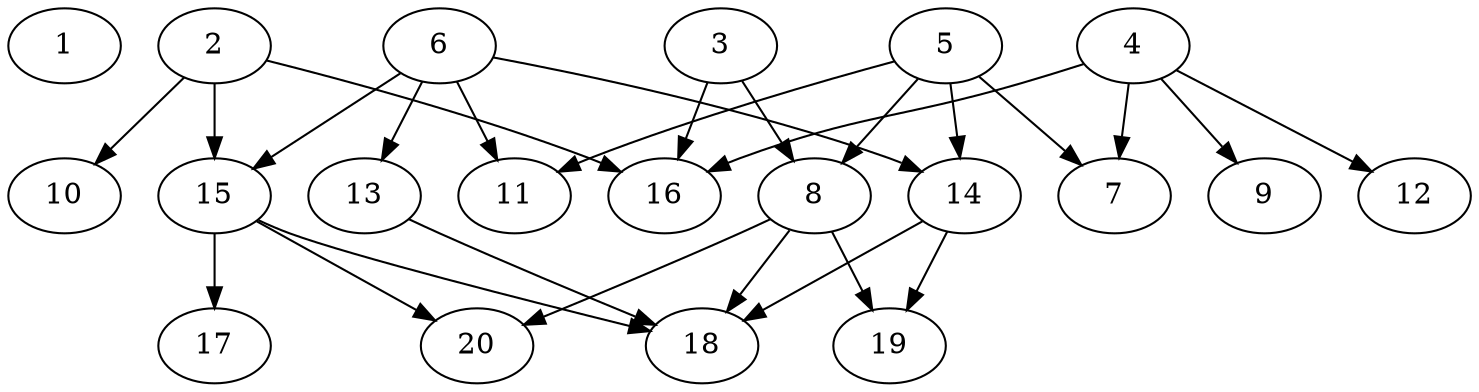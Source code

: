 // DAG automatically generated by daggen at Sat Jul 27 15:39:05 2019
// ./daggen --dot -n 20 --ccr 0.5 --fat 0.8 --regular 0.5 --density 0.4 --mindata 5242880 --maxdata 52428800 
digraph G {
  1 [size="66924544", alpha="0.17", expect_size="33462272"] 
  2 [size="34041856", alpha="0.04", expect_size="17020928"] 
  2 -> 10 [size ="17020928"]
  2 -> 15 [size ="17020928"]
  2 -> 16 [size ="17020928"]
  3 [size="99074048", alpha="0.07", expect_size="49537024"] 
  3 -> 8 [size ="49537024"]
  3 -> 16 [size ="49537024"]
  4 [size="34881536", alpha="0.06", expect_size="17440768"] 
  4 -> 7 [size ="17440768"]
  4 -> 9 [size ="17440768"]
  4 -> 12 [size ="17440768"]
  4 -> 16 [size ="17440768"]
  5 [size="27414528", alpha="0.13", expect_size="13707264"] 
  5 -> 7 [size ="13707264"]
  5 -> 8 [size ="13707264"]
  5 -> 11 [size ="13707264"]
  5 -> 14 [size ="13707264"]
  6 [size="19828736", alpha="0.07", expect_size="9914368"] 
  6 -> 11 [size ="9914368"]
  6 -> 13 [size ="9914368"]
  6 -> 14 [size ="9914368"]
  6 -> 15 [size ="9914368"]
  7 [size="81311744", alpha="0.10", expect_size="40655872"] 
  8 [size="46544896", alpha="0.05", expect_size="23272448"] 
  8 -> 18 [size ="23272448"]
  8 -> 19 [size ="23272448"]
  8 -> 20 [size ="23272448"]
  9 [size="65959936", alpha="0.06", expect_size="32979968"] 
  10 [size="67805184", alpha="0.17", expect_size="33902592"] 
  11 [size="98246656", alpha="0.05", expect_size="49123328"] 
  12 [size="86061056", alpha="0.02", expect_size="43030528"] 
  13 [size="104472576", alpha="0.16", expect_size="52236288"] 
  13 -> 18 [size ="52236288"]
  14 [size="42059776", alpha="0.04", expect_size="21029888"] 
  14 -> 18 [size ="21029888"]
  14 -> 19 [size ="21029888"]
  15 [size="68970496", alpha="0.14", expect_size="34485248"] 
  15 -> 17 [size ="34485248"]
  15 -> 18 [size ="34485248"]
  15 -> 20 [size ="34485248"]
  16 [size="35184640", alpha="0.18", expect_size="17592320"] 
  17 [size="69879808", alpha="0.01", expect_size="34939904"] 
  18 [size="24066048", alpha="0.19", expect_size="12033024"] 
  19 [size="48027648", alpha="0.18", expect_size="24013824"] 
  20 [size="74133504", alpha="0.19", expect_size="37066752"] 
}
